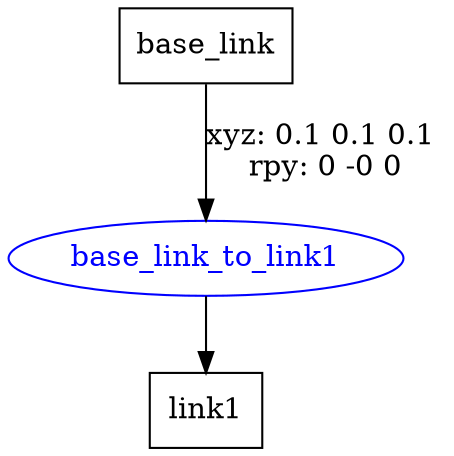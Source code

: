 digraph G {
node [shape=box];
"base_link" [label="base_link"];
"link1" [label="link1"];
node [shape=ellipse, color=blue, fontcolor=blue];
"base_link" -> "base_link_to_link1" [label="xyz: 0.1 0.1 0.1 \nrpy: 0 -0 0"]
"base_link_to_link1" -> "link1"
}
